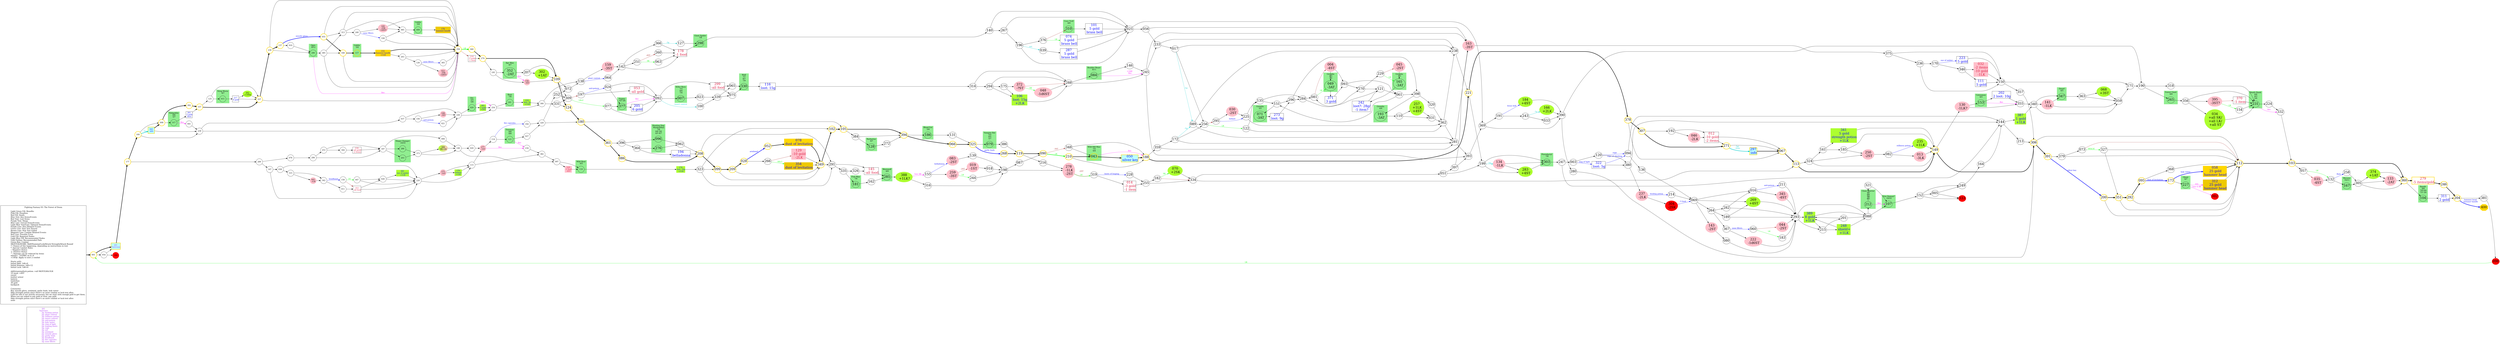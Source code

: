 digraph {
	// graph defaults
	rankdir=LR
	mclimit=50
	nodesep=.3 // changes horizontal separation of nodes
	ranksep=.4 // changes vertical separation of nodes
	node [height=.7
		width=.7
		shape=ellipse
		margin=0]
	edge[weight=5]
	
	subgraph ShopMenu {
		node [fontcolor = "purple" shape = "rect" margin = 0.1]
		shop261 [label = "\261\n Yaztromo\n \
			3g: healing potion\l \
			2g: plant control\l \
			3g: stillness potion\l \
			2g: insect control\l \
			2g: anti-poison\l \
			3g: holy water\l \
			3g: ring of light\l \
			2g: leaping boots \l \
			3g: rope\l \
			3g: net\l \
			3g: armband\l \
			2g: missile glove\l \
			2g: garlic buds\l \
			3g: headband\l \
			3g: fire capsules\l \
			3g: nose filters\l"]
	}

	// a box for a graph label
	// note that you can override the defaults set above
	title [label = "Fighting Fantasy 03: The Forest of Doom\n\n \
		Light Green Fill: Benefits\l \
		Pink Fill: Penalties\l \
		Red Fill: Death\l \
		Blue Text: Key Items/Events\l \
		Red Text: Lost Items\l \
		Purple Text: Shops\l \
		Blue Line: Forced Items/Events\l \
		Light Blue Text/Line: Optional Items/Events\l \
		Purple Line: Dice Related Events\l \
		Green Line: Stat Test Passed\l \
		Brown Line: Stat Test Failed\l \
		Magenta Line: Combat Related Events\l \
		Red Line: Possible Error\l \
		Gold Fill: Required Nodes\l \
		Light Blue Fill: Recommended Nodes\l \
		Gold Outline: Recommended Path\l \
		Green Box: Combat\l \
		SK/ST/LK/AT/AR/: Skill/Stamina/Luck/Attack Strength/Attack Round/\l \
		?: Chance of this happening, depending on instructions in text\l \
		*: Special Combat Rules\l \
		-: Negative Status\l \
		+: Positive Status\l \
		^: Damage can be reduced by items\l \
		shield+: -1EDMG on 4~6\l \
		+1AT@: Apply to next 2 combat\l\l \
		Starts with:\l \
		Initial Skill: 1d6+6\l \
		Initial Stamina: 2d6+12\l \
		Initial Luck: 1d6+6\l\l \
		skill/stamina/luck potion: +all SK/ST/LK&1ILK\l \
		10 meal: +4ST\l \
		sword\l \
		leather armor\l \
		lantern\l \
		tinderbox\l \
		30 gold\l \
		backpack\l\l \
		Comments:\l \
		Buy missile glove, armband, garlic buds, holy water\l \
		Skip strength potion since there's no more combat or luck test after.\l \
		Gold for info is not strictly necessary, but we start with enough gold to get them.\l \
		When you are asked to pay gold or item, pay gold.\l \
		Skip strength potion since there's no more combat or luck test after.\l \
		none\l \
		"
		shape = "box"
		margin = 0.1]

	subgraph Required {
		node [style = "filled" color = "gold" fillcolor = "gold" fontcolor = "blue" shape = "rect"]
		058
		078
		232
		400 [fontcolor = "black" shape = "octagon"]
	}

	subgraph Required2 {
		node [style = "filled" color = "gold2" fillcolor = "gold2" fontcolor = "blue" shape = "rect"]
		176
		312
		354
	}

	subgraph Recommended {
		node [penwidth = 3 color = "gold"]
		001
		261 [shape = "rect" style = "filled" fillcolor = "paleturquoise1" fontcolor = "purple"]
		177
		160
		343 [style = "filled" fillcolor = "paleturquoise1" shape = "rect" fontcolor = "blue"]
		008
		392
		157
		337
		230
		137
		055
		168
		117
		232
		358
		040
		274
		109
		124
		180
		361
		086
		208
		099
		209
		028
		052
		078
		349
		102
		105
		394
		066
		325
		268
		119
		090
		210
		043
		050 [style = "filled" fillcolor = "paleturquoise1" shape = "rect" fontcolor = "blue"]
		188
		221
		378
		307
		271
		297 [style = "filled" fillcolor = "paleturquoise1" shape = "rect" fontcolor = "blue"]
		067
		113
		149
		306
		391
		200
		351
		292
		095
		173
		058
		112
		103
		360
		279 [shape = "rect" fontcolor = "crimson"]
		246
		204
		400
	}
	
	subgraph Optional {
		node [style = "filled" color = "paleturquoise1" fillcolor = "paleturquoise1" fontcolor = "blue" shape = "rect"]
		050
		261
		297
		343
	}

	subgraph Combat {
		style = "filled" color = "palegreen2"

		subgraph cluster_SHAPE_CHANGER {
			label = "Shape Changer\n 10/10"
			203
			286
		}
		
		subgraph cluster_WILD_BOAR {
			label = "Wild Boar\n 6/5"
			118
		}
		
		subgraph cluster_FISH_MAN {
			label = "Fish Man\n 7/6"
			181
		}
		
		subgraph cluster_WEREWOLF {
			label = "Werewolf\n 8/9"
			285
		}
		
		subgraph cluster_GHOUL {
			label = "Ghoul\n 9/7"
			227
		}
		
		subgraph cluster_WYVERN {
			label = "Wyvern\n 10/11"
			167
		}
		
		subgraph cluster_BANDIT {
			label = "Bandit\n 8/6\n 7/6 6/4\n 7/5 5/6"
			104
		}
		
		subgraph cluster_DWARF {
			label = "Dwarf\n 8/5"
			347
		}
		
		subgraph cluster_FOREST_GIANT {
			label = "Forest Giant\n 9/9"
			265
		}
		
		subgraph cluster_DEATH_HAWK {
			label = "Death Hawk\n 4/4\n 4/3\n 5/4"
			231
		}
		
		subgraph cluster_CATWOMAN {
			label = "Catwoman\n 8/5"
			153
		}
		
		subgraph cluster_PTERODACTYL {
			label = "Pterodactyl\n 7/8"
			303
		}
		
		subgraph cluster_CLONE_WARRIOR {
			label = "Clone Warrior\n 5/5\n 6/4\n 5/6\n 6/5"
			212
		}
		
		subgraph cluster_FIRE_DEMON {
			label = "Fire Domon*\n 10/10"
			107
		}
		
		subgraph cluster_WILD_HILL_MAN {
			label = "Wild Hill Man\n 7/5\n 6/4"
			043
		}
		
		subgraph cluster_GREMLIN {
			label = "Gremlin\n 5/3"
			165 [label = "\N\n -3AT"]
		}
		
		subgraph cluster_GREMLIN2 {
			label = "Gremlin\n 4/3\n 3/2"
			049 [label = "\N\n -3AT"]
		}
		
		subgraph cluster_GREMLIN3 {
			label = "Gremlin\n 5/5"
			071 [label = "\N\n -3AT"]
		}
		
		subgraph cluster_GREMLIN4 {
			label = "Gremlin\n 4/4"
			193 [label = "\N\n -3AT"]
		}
		
		subgraph cluster_BARBARIAN {
			label = "Barbarian\n 9/7"
			128
		}
		
		subgraph cluster_BLOOD_EEL {
			label = "Blood Eel\n 5/4"
			186
		}
		
		subgraph cluster_VAMPIRE_BAT {
			label = "Vampire Bat\n 5/5\n 6/5\n 5/7"
			079
		}
		
		subgraph cluster_TREEMAN {
			label = "Treeman\n 8/8\n 8/8"
			123
		}
		
		subgraph cluster_HUNTING_DOG_MASKED_MAN {
			label = "Hunting Dog\n MaskedMan\n 7/6\n 6/6 5/6\n 6/5 8/7"
			096
			276
		}
		
		subgraph cluster_PYGMY {
			label = "Pygmy\n 5/5 5/6"
			377
		}
		
		subgraph cluster_KILLER_BEES {
			label = "Killer Bees\n 7/3\n 8/4\n 7/4"
			007
		}
		
		subgraph cluster_WOLF {
			label = "Wolf\n 7/7\n 8/7\n 7/9"
			330
		}
		
		subgraph cluster_BOULDER_BEAST {
			label = "Boulder Beast\n 8/11"
			084
		}
		
		subgraph cluster_GIANT_SPIDER {
			label = "Giant Spider\n 7/8"
			298
		}
		
		subgraph cluster_CAVE_TROLL {
			label = "Cave Troll\n 8/9"
			310
		}
		
		subgraph cluster_HOBGOBLIN {
			label = "Hobgoblin\n 6/6\n 5/7"
			317
		}
		
		subgraph cluster_STING_WORM {
			label = "Sting Worm\n 8/7"
			015
		}
		
		subgraph cluster_ORC {
			label = "Orc\n 5/5\n 5/6"
			029
		}
		
		subgraph cluster_BEAR {
			label = "Bear\n 7/8"
			241
		}
		
		subgraph cluster_GOBLIN {
			label = "Goblin\n 5/4"
			009
		}
		
		subgraph cluster_GOBLIN2 {
			label = "Goblin\n 5/4"
			117
		}
		
		subgraph cluster_OGRE {
			label = "Ogre\n 8/12"
			290
		}
		
		subgraph cluster_APE_MAN {
			label = "Ape Man\n 8/7"
			352 [label = "\N\n -2AT"]
		}
	}

	subgraph Death {
		node [style = "filled" color = "red"]
		002
		098
		304 [label = "\N\n -2SK"]
		333
		399
	}

	subgraph Boost {
		node [style = "filled" color = "greenyellow"]
		034 [label = "\N\n +all SK/\n +all LK/\n +all ST"]
		068 [label = "\N\n +3ST"]
		070 [label = "\N\n +2SK"]
		091 [shape = "rect" fontcolor = "blue" label = "\N\n eye of amber\n +1LK"]
		106 [shape = "rect" fontcolor = "blue" label = "\N\n loot: 15g\n +2LK"]
		166 [label = "\N\n +2LK"]
		174 [shape = "rect" fontcolor = "blue" label = "\N\n loot: 10g\n +1LK"]
		179 [shape = "rect" fontcolor = "blue" label = "\N\n helmet\n +1AT"]
		184 [label = "\N\n +4ST"]
		219 [shape = "rect" fontcolor = "blue" label = "\N\n loot: 5g\n +1LK"]
		232 [shape = "rect" fontcolor = "blue" label = "\N\n hammer handle\n +1LK"]
		235 [label = "\N\n +1LK"]
		248 [shape = "rect" fontcolor = "blue" label = "\N\n shield+\n +1LK"]
		257 [label = "\N\n +1LK\n +4ST"]
		262 [label = "\N\n +1AT@"]
		269 [label = "\N\n +4ST"]
		283 [label = "\N\n +4ST"]
		302 [label = "\N\n +1AT"]
		308 [color = "greenyellow:pink" label = "\N\n SK&harr;LK"]
		341 [shape = "rect" fontcolor = "blue" label = "\N\n 5 gold\n strength potion\n +1LK"]
		374 [label = "\N\n +1AT"]
		383 [shape = "rect" fontcolor = "blue" label = "\N\n 2 gold\n +2ST"]
		387 [shape = "rect" fontcolor = "blue" label = "\N\n 1 gold\n +1LK"]
		388 [label = "\N\n +1LK?"]
		389 [shape = "rect" fontcolor = "blue" label = "\N\n 8 gold\n +1LK"]
	}

	subgraph Damage {
		node [style = "filled" color = "pink"]
		004 [label = "\N\n -4ST"]
		013 [label = "\N\n -3LK"]
		019 [label = "\N\n -1ST"]
		022 [label = "\N\n -2SK\n -1d6ST"]
		030 [label = "\N\n -2ST"]
		032 [shape = "rect" fontcolor = "crimson" label = "\N\n -2 items\n -10 gold\n -1LK"]
		035 [label = "\N\n -4ST"]
		042 [label = "\N\n -1LK"]
		044 [label = "\N\n -2ST"]
		045 [label = "\N\n -2ST"]
		046 [label = "\N\n -2LK"]
		048 [label = "\N\n -1d6ST"]
		083 [label = "\N\n -2ST"]
		108 [label = "\N\n -3ST"]
		129 [shape = "rect" fontcolor = "crimson" label = "\N\n -10 gold\n -2LK"]
		130 [label = "\N\n -1LK?"]
		133 [label = "\N\n -2AT"]
		134 [label = "\N\n -1LK"]
		141 [label = "\N\n -1LK"]
		143 [label = "\N\n -2ST"]
		156 [label = "\N\n -3ST"]
		159 [label = "\N\n -3ST"]
		163 [label = "\N\n -3ST"]
		169 [label = "\N\n -2SK\n -1d6ST"]
		222 [label = "\N\n -1d6ST"]
		237 [label = "\N\n -2LK"]
		250 [label = "\N\n -2ST"]
		259 [label = "\N\n -3ST"]
		275 [label = "\N\n -1ST"]
		277 [label = "\N\n -1ST"]
		278 [label = "\N\n -1LK\n -2ST"]
		328 [shape = "rect" fontcolor = "crimson" label = "\N\n -1 food\n -4ST"]
		345 [label = "\N\n -4ST"]
		372 [label = "\N\n -?ST"]
		395 [label = "\N\n -3ST?"]
	}

	subgraph Key_Item {
		node [fontcolor = "blue" shape = "rect"]
		012 [label = "\N\n -10 gold\n -2 items" fontcolor = "crimson"]
		014 [label = "\N\n -3 gold\n -1 item" fontcolor = "crimson"]
		036 [label = "\N\n -all gold/\n -2 items" fontcolor = "crimson"]
		050 [label = "\N\n silver key"]
		053 [label = "\N\n -all gold" fontcolor = "crimson"]
		058 [label = "\N\n 25 gold\n hammer head"]
		074 [label = "\N\n 5 gold\n brass bell"]
		078 [label = "\N\n dust of levitation"]
		101 [label = "\N\n 5 gold\n brass bell"]
		111 [label = "\N\n 5 gold"]
		116 [label = "\N\n loot: 15g"]
		145 [label = "\N\n -all food" fontcolor = "crimson"]
		176 [label = "\N\n hammer handle"]
		178 [label = "\N\n -1 food" fontcolor = "crimson"]
		194 [label = "\N\n belladonna"]
		202 [label = "\N\n 2 loot: 10g"]
		205 [label = "\N\n 6 gold"]
		217 [label = "\N\n 4 gold"]
		218 [label = "\N\n -5 gold/\n -1 item" fontcolor = "crimson"]
		223 [label = "\N\n 5 gold"]
		242 [label = "\N\n loot?: 28g/\n -1 item?"]
		273 [label = "\N\n loot: 9g"]
		279 [label = "\N\n -5 items/gold" fontcolor = "crimson"]
		287 [label = "\N\n 5 gold\n brass bell"]
		297 [label = "\N\n info" tooltip = "goblin in crypt north in forest"]
		299 [label = "\N\n -all food" fontcolor = "crimson"]
		301 [label = "\N\n 3 gold\n flute"]
		311 [label = "\N\n 2 gold"]
		312 [label = "\N\n 25 gold\n hammer head"]
		322 [label = "\N\n loot: 5g"]
		343 [label = "\N\n info" tooltip = "go north"]
		353 [label = "\N\n -all food" fontcolor = "crimson"]
		354 [label = "\N\n dust of levitation"]
		370 [label = "\N\n -1 item" fontcolor = "crimson"]
		371 [label = "\N\n 3 gold"]
	}
	
	subgraph Shop {
		node [fontcolor = "purple" shape = "rect"]
		261 [label = "\N\n Yaztromo"]
	}

	title -> 001 [penwidth = 3]
	001 -> 261 [penwidth = 3]
	001 -> 054
	003 -> 322 [color = "blue" fontcolor = "blue" label = "ring of light"]
	003 -> 120
	004 -> 049
	004 -> 093
	005 -> 333
	005 -> 249
	006 -> 148
	007 -> 023
	008 -> 317
	008 -> 392 [penwidth = 3]
	009 -> 176
	010 -> 290
	011 -> 353
	012 -> 271
	012 -> 067
	013 -> 149
	014 -> 255
	015 -> 217
	016 -> 211 [color = "blue" fontcolor = "blue" label = "anti-poison"]
	016 -> 345
	017 -> 089 [color = "cyan3" fontcolor = "cyan3" label = "-1g"]
	017 -> 256
	017 -> 238
	018 -> 198
	019 -> 018
	020 -> 277
	021 -> 226
	022 -> 358
	023 -> 339
	024 -> 377
	024 -> 092
	025 -> 369
	025 -> 056
	026 -> 091
	026 -> 220
	027 -> 329
	028 -> 052 [penwidth = 3 color = "blue" fontcolor = "blue" label = "armband"]
	028 -> 266
	029 -> 383
	029 -> 254 [color = "magenta" fontcolor = "magenta" label = "flee"]
	030 -> 225
	031 -> 362
	032 -> 150
	033 -> 390
	034 -> 231
	035 -> 132
	036 -> 187
	037 -> 226
	037 -> 336
	038 -> 315
	038 -> 220
	039 -> 287
	040 -> 274 [penwidth = 3]
	041 -> 239
	042 -> 342
	043 -> 050 [penwidth = 3]
	043 -> 188 [color = "magenta" fontcolor = "magenta" label = "flee"]
	044 -> 293
	045 -> 165
	046 -> 012
	047 -> 026
	047 -> 220
	048 -> 288
	049 -> 371
	050 -> 188 [penwidth = 3]
	051 -> 199
	051 -> 397
	052 -> 078 [penwidth = 3]
	053 -> 092
	054 -> 399
	054 -> 261
	055 -> 168 [penwidth = 3]
	055 -> 313
	055 -> 358
	056 -> 233
	056 -> 163
	057 -> 132 [color = "green" fontcolor = "green" label = "LK"]
	057 -> 035 [color = "brown"]
	058 -> 112 [penwidth = 3]
	059 -> 171
	060 -> 183 [color = "green" fontcolor = "green" label = "LK"]
	060 -> 044 [color = "brown"]
	061 -> 398
	061 -> 151
	062 -> 208
	063 -> 178
	064 -> 142
	065 -> 330
	066 -> 325 [penwidth = 3]
	067 -> 113 [penwidth = 3]
	068 -> 059
	069 -> 264
	069 -> 143
	069 -> 269
	069 -> 016
	070 -> 334
	071 -> 273
	072 -> 138
	073 -> 327 [color = "green" fontcolor = "green" label = "SK&LK"]
	073 -> 112 [color = "brown"]
	074 -> 025
	075 -> 330
	076 -> 206
	077 -> 377
	077 -> 092
	078 -> 349 [penwidth = 3]
	079 -> 386
	080 -> 293
	081 -> 049 [color = "green" fontcolor = "green" label = "LK"]
	081 -> 004 [color = "brown"]
	082 -> 235 [color = "blue" fontcolor = "blue" label = "stillness potion"]
	082 -> 013
	083 -> 139
	084 -> 146
	084 -> 245 [color = "magenta" fontcolor = "magenta" label = ">3AR\n flee"]
	085 -> 009
	085 -> 358
	086 -> 208 [penwidth = 3]
	087 -> 090
	088 -> 212
	088 -> 107
	089 -> 256
	089 -> 281
	089 -> 238
	090 -> 210 [penwidth = 3 color = "green" fontcolor = "green" label = "LK"]
	090 -> 348 [color = "brown" fontcolor = "brown" label = "-3ST"]
	091 -> 220
	092 -> 299
	092 -> 007
	092 -> 100 [color = "cyan3" fontcolor = "cyan3" label = "insect control"]
	093 -> 061
	093 -> 270
	094 -> 136
	094 -> 144
	095 -> 173 [penwidth = 3 color = "blue" fontcolor = "blue" label = "dust of levitation"]
	095 -> 368
	096 -> 062
	097 -> 328
	097 -> 118
	001 -> 098 [dir = back color = "green" fontcolor = "green" label = "LK"]
	099 -> 209 [penwidth = 3]
	099 -> 349
	100 -> 339
	101 -> 025
	102 -> 105 [penwidth = 3]
	103 -> 057
	103 -> 360 [penwidth = 3]
	104 -> 311
	105 -> 384
	105 -> 394 [penwidth = 3]
	106 -> 288
	107 -> 152
	108 -> 226
	109 -> 124 [penwidth = 3]
	109 -> 072
	109 -> 309
	110 -> 257
	110 -> 031
	111 -> 150
	112 -> 103 [penwidth = 3]
	113 -> 324
	113 -> 149 [penwidth = 3]
	114 -> 350 [color = "blue" fontcolor = "blue" label = "fire capsules"]
	114 -> 123
	115 -> 382
	115 -> 277
	116 -> 314
	117 -> 232 [penwidth = 3]
	118 -> 174
	119 -> 090 [penwidth = 3]
	119 -> 216
	120 -> 094 [color = "blue" fontcolor = "blue" label = "rope"]
	120 -> 380
	121 -> 061
	121 -> 081
	122 -> 135
	122 -> 362
	123 -> 027
	123 -> 234 [color = "magenta" fontcolor = "magenta" label = "flee"]
	124 -> 180 [penwidth = 3]
	125 -> 337
	125 -> 015
	126 -> 365 [color = "blue" fontcolor = "blue" label = "nose filters"]
	126 -> 022
	127 -> 298
	128 -> 272
	129 -> 349
	130 -> 153
	130 -> 355
	131 -> 325
	132 -> 258 [color = "blue" fontcolor = "blue" label = "flute"]
	132 -> 167
	133 -> 360
	134 -> 283
	134 -> 303
	135 -> 284
	135 -> 151
	136 -> 069
	137 -> 055 [penwidth = 3 color = "blue" fontcolor = "blue" label = "missile glove"]
	137 -> 010
	138 -> 064 [color = "blue" fontcolor = "blue" label = "plant control"]
	138 -> 159
	139 -> 198
	140 -> 025
	140 -> 267
	141 -> 347
	141 -> 059
	142 -> 366
	142 -> 178
	142 -> 251
	143 -> 080
	144 -> 213
	144 -> 387
	145 -> 285
	146 -> 245
	147 -> 038
	147 -> 220
	148 -> 097
	148 -> 020
	149 -> 130
	149 -> 306 [penwidth = 3]
	150 -> 357
	150 -> 171
	151 -> 071
	151 -> 296
	152 -> 333
	152 -> 005
	152 -> 249
	153 -> 202
	153 -> 355 [color = "magenta" fontcolor = "magenta" label = "flee"]
	154 -> 231
	155 -> 083 [color = "blue" fontcolor = "blue" label = "belladonna"]
	155 -> 259
	156 -> 109
	157 -> 125
	157 -> 337 [penwidth = 3]
	158 -> 047 [color = "green" fontcolor = "green" label = "LK"]
	158 -> 353 [color = "brown"]
	159 -> 142
	160 -> 343 [penwidth = 3 color = "cyan3" fontcolor = "cyan3" label = "-1g"]
	160 -> 008
	160 -> 239
	161 -> 185
	161 -> 341
	162 -> 285
	163 -> 375
	164 -> 144
	165 -> 242
	166 -> 390
	167 -> 305
	168 -> 117 [penwidth = 3]
	168 -> 358
	169 -> 085
	169 -> 358
	170 -> 223 [color = "blue" fontcolor = "blue" label = "eye of amber"]
	170 -> 346
	171 -> 190
	172 -> 089 [color = "cyan3" fontcolor = "cyan3" label = "-1g"]
	172 -> 256
	172 -> 281
	173 -> 058 [penwidth = 3 color = "blue" fontcolor = "blue" label = "holy water"]
	173 -> 227
	174 -> 323
	175 -> 372
	175 -> 106
	176 -> 358
	177 -> 289
	177 -> 160 [penwidth = 3]
	178 -> 298
	179 -> 115
	180 -> 105
	180 -> 361 [penwidth = 3]
	181 -> 162
	182 -> 070 [color = "green" fontcolor = "green" label = "SK"]
	182 -> 334 [color = "brown"]
	183 -> 293
	184 -> 390
	185 -> 250
	185 -> 149
	186 -> 131
	187 -> 286
	187 -> 203
	187 -> 006
	188 -> 359
	188 -> 221 [penwidth = 3]
	189 -> 269
	189 -> 293
	190 -> 265
	190 -> 318
	191 -> 184 [color = "blue" fontcolor = "blue" label = "brass bell"]
	191 -> 243
	192 -> 012
	192 -> 046
	193 -> 110
	194 -> 208
	195 -> 352
	195 -> 156
	196 -> 376
	196 -> 039 [color = "cyan3" fontcolor = "cyan3" label = "net"]
	196 -> 025
	197 -> 024 [color = "blue" fontcolor = "blue" label = "anti-poison"]
	197 -> 053
	198 -> 278
	198 -> 087
	199 -> 134 [color = "cyan3" fontcolor = "cyan3" label = "-1g"]
	199 -> 283
	199 -> 303
	200 -> 351 [penwidth = 3]
	200 -> 112
	201 -> 389
	201 -> 088
	202 -> 355
	203 -> 373
	204 -> 400 [penwidth = 3 color = "blue" fontcolor = "blue" label = "hammer head\n hammer handle"]
	204 -> 381
	205 -> 092
	206 -> 253
	206 -> 187
	207 -> 302
	207 -> 109
	208 -> 099 [penwidth = 3]
	208 -> 291
	209 -> 028 [penwidth = 3]
	209 -> 349
	210 -> 043 [penwidth = 3]
	210 -> 188
	211 -> 293
	212 -> 321
	212 -> 107 [color = "magenta" fontcolor = "magenta" label = "flee"]
	213 -> 306
	214 -> 069
	215 -> 248
	215 -> 201
	216 -> 278
	217 -> 262
	217 -> 337
	218 -> 274
	219 -> 300
	220 -> 275
	220 -> 115
	221 -> 378 [penwidth = 3]
	221 -> 199
	222 -> 293
	223 -> 150
	224 -> 332
	225 -> 135
	225 -> 362
	226 -> 029
	226 -> 254
	227 -> 312 [color = "magenta" fontcolor = "magenta" label = "win"]
	227 -> 002 [color = "magenta" fontcolor = "magenta" label = "lose 4 AR"]
	228 -> 255
	229 -> 165 [color = "green" fontcolor = "green" label = "LK"]
	229 -> 045 [color = "brown"]
	230 -> 137 [penwidth = 3]
	230 -> 290
	230 -> 358
	231 -> 224
	231 -> 332 [color = "magenta" fontcolor = "magenta" label = "flee"]
	232 -> 263
	232 -> 358 [penwidth = 3]
	233 -> 017
	233 -> 238
	234 -> 382
	235 -> 149
	236 -> 170
	236 -> 150
	237 -> 214 [color = "blue" fontcolor = "blue" label = "healing potion"]
	237 -> 304
	238 -> 221
	239 -> 037
	239 -> 226
	240 -> 338 [color = "blue" fontcolor = "blue" label = "nose filters"]
	240 -> 169
	241 -> 219
	242 -> 121
	243 -> 166 [color = "cyan3" fontcolor = "cyan3" label = "-1g"]
	243 -> 033
	244 -> 198
	245 -> 163
	245 -> 233
	245 -> 393
	246 -> 204 [penwidth = 3]
	247 -> 003
	247 -> 144
	248 -> 389
	248 -> 088
	249 -> 164
	250 -> 082
	251 -> 063 [color = "green" fontcolor = "green" label = "SK"]
	251 -> 260 [color = "brown" fontcolor = "brown" label = "-4ST"]
	252 -> 309
	252 -> 072
	253 -> 344
	253 -> 187
	254 -> 241
	254 -> 300
	255 -> 182
	255 -> 334
	256 -> 122 [color = "green" fontcolor = "green" label = "LK"]
	256 -> 295 [color = "brown"]
	257 -> 031
	258 -> 305
	259 -> 244 [color = "green" fontcolor = "green" label = "LK"]
	259 -> 019 [color = "brown" fontcolor = "brown" label = "-2ST"]
	260 -> 178
	261 -> 177 [penwidth = 3]
	262 -> 337
	263 -> 126
	263 -> 358
	264 -> 367
	264 -> 189
	264 -> 282
	265 -> 356
	266 -> 354 [color = "green" fontcolor = "green" label = "SKx3"]
	266 -> 129 [color = "brown"]
	267 -> 196
	267 -> 025
	268 -> 119 [penwidth = 3]
	269 -> 293
	270 -> 229
	270 -> 121
	271 -> 297 [penwidth = 3 color = "cyan3" fontcolor = "cyan3" label = "-5g/\n -item"]
	271 -> 067
	272 -> 394
	273 -> 296
	274 -> 195
	274 -> 109 [penwidth = 3]
	275 -> 179
	275 -> 115
	276 -> 062
	277 -> 234 [color = "magenta" fontcolor = "magenta" label = "flee"]
	277 -> 114
	278 -> 319 [color = "green:brown" fontcolor = "green" label = "LK"]
	278 -> 319 [color = "invis" fontcolor = "brown" label = "-2ST"]
	279 -> 246 [penwidth = 3]
	280 -> 306
	281 -> 163
	281 -> 393
	282 -> 016
	282 -> 293
	283 -> 303
	284 -> 081
	284 -> 270
	285 -> 388
	286 -> 373
	287 -> 025
	288 -> 084
	288 -> 245
	289 -> 076
	289 -> 147
	290 -> 385
	290 -> 358 [color = "magenta" fontcolor = "magenta" label = "flee"]
	291 -> 335
	291 -> 145
	292 -> 095 [penwidth = 3]
	292 -> 112
	293 -> 215
	293 -> 389
	293 -> 088
	294 -> 106
	294 -> 175
	294 -> 288
	295 -> 225 [color = "blue" fontcolor = "blue" label = "helmet"]
	295 -> 030
	296 -> 398
	296 -> 284
	297 -> 067 [penwidth = 3]
	298 -> 140
	299 -> 065
	299 -> 075
	300 -> 138
	300 -> 331
	301 -> 157
	302 -> 109
	303 -> 247
	304 -> 069 [color = "blue" fontcolor = "blue" label = "-5 food"]
	305 -> 374
	305 -> 133
	305 -> 360
	306 -> 391 [penwidth = 3]
	306 -> 112
	307 -> 192
	307 -> 271 [penwidth = 3]
	308 -> 148
	309 -> 077 [color = "green" fontcolor = "green" label = "LKx2"]
	309 -> 197 [color = "brown"]
	310 -> 101
	311 -> 204
	312 -> 112
	313 -> 240
	313 -> 085
	313 -> 358
	314 -> 294
	314 -> 288
	315 -> 042
	315 -> 342
	316 -> 198
	317 -> 301
	317 -> 041 [color = "magenta" fontcolor = "magenta" label = "flee"]
	318 -> 231
	319 -> 228 [color = "blue" fontcolor = "blue" label = "boots of leaping"]
	319 -> 014
	320 -> 362
	321 -> 107
	322 -> 094 [color = "blue" fontcolor = "blue" label = "rope of climbing"]
	322 -> 380
	323 -> 291
	323 -> 099
	323 -> 102
	324 -> 250
	324 -> 161
	324 -> 149
	325 -> 268 [penwidth = 3 color = "blue" fontcolor = "blue" label = "garlic buds"]
	325 -> 079
	326 -> 145
	327 -> 351
	327 -> 112
	328 -> 118
	329 -> 180
	329 -> 252
	330 -> 116
	331 -> 124
	331 -> 309
	332 -> 103
	334 -> 113
	334 -> 051
	335 -> 181
	335 -> 326
	336 -> 021 [color = "blue" fontcolor = "blue" label = "anti-poison"]
	336 -> 108
	337 -> 230 [penwidth = 3]
	337 -> 358
	338 -> 085
	338 -> 358
	339 -> 065
	339 -> 075
	340 -> 141
	340 -> 347
	340 -> 059
	341 -> 149
	342 -> 158 [color = "blue" fontcolor = "blue" label = "headband"]
	342 -> 011
	343 -> 008 [penwidth = 3]
	343 -> 239
	344 -> 036
	345 -> 293
	346 -> 032
	346 -> 111
	347 -> 363
	348 -> 043
	348 -> 188
	349 -> 291
	349 -> 102 [penwidth = 3]
	350 -> 329
	351 -> 292 [penwidth = 3]
	351 -> 112
	352 -> 207
	352 -> 156 [color = "magenta" fontcolor = "magenta" label = "flee"]
	353 -> 026
	353 -> 220
	354 -> 349
	355 -> 340
	356 -> 034
	356 -> 395
	356 -> 231
	357 -> 306
	358 -> 040 [penwidth = 3 color = "green" fontcolor = "green" label = "LK"]
	358 -> 218 [color = "brown"]
	359 -> 172
	359 -> 281
	360 -> 279 [penwidth = 3]
	360 -> 104
	361 -> 396
	361 -> 086 [penwidth = 3]
	362 -> 281
	362 -> 238
	363 -> 068
	363 -> 059
	364 -> 276
	364 -> 194
	365 -> 358
	366 -> 127 [color = "cyan3" fontcolor = "cyan3" label = "-3g"]
	366 -> 178
	367 -> 060 [color = "blue" fontcolor = "blue" label = "nose filters"]
	367 -> 222
	368 -> 112
	369 -> 191
	369 -> 390
	370 -> 231
	371 -> 093
	372 -> 048 [color = "green" fontcolor = "green" label = "SK"]
	372 -> 288 [color = "brown"]
	373 -> 308
	373 -> 148
	374 -> 133 [dir = both]
	374 -> 360
	375 -> 150
	375 -> 236
	376 -> 074 [color = "green" fontcolor = "green" label = "LK"]
	376 -> 310 [color = "brown"]
	377 -> 205
	377 -> 092 [color = "magenta" fontcolor = "magenta" label = "flee"]
	378 -> 307 [penwidth = 3]
	378 -> 067
	379 -> 073
	379 -> 112
	380 -> 237
	380 -> 144
	381 -> 098
	382 -> 097
	383 -> 254
	384 -> 128
	384 -> 394
	385 -> 168
	385 -> 313
	385 -> 358
	386 -> 119
	387 -> 340
	388 -> 155 [color = "magenta" fontcolor = "magenta" label = "lose AR"]
	388 -> 316
	389 -> 215
	389 -> 088
	390 -> 190
	390 -> 280
	391 -> 200 [penwidth = 3 color = "blue" fontcolor = "blue" label = "silver key"]
	391 -> 379
	392 -> 157 [penwidth = 3]
	393 -> 369
	394 -> 066 [penwidth = 3]
	394 -> 186
	395 -> 154 [color = "green" fontcolor = "green" label = "LK"]
	395 -> 370 [color = "brown"]
	396 -> 364
	396 -> 096
	397 -> 163
	397 -> 393
	398 -> 320
	398 -> 193
	
	002 [fontsize=25]
	003 [fontsize=25]
	004 [fontsize=25]
	005 [fontsize=25]
	007 [fontsize=25]
	012 [fontsize=25]
	013 [fontsize=25]
	014 [fontsize=25]
	016 [fontsize=25]
	017 [fontsize=25]
	018 [fontsize=25]
	019 [fontsize=25]
	023 [fontsize=25]
	024 [fontsize=25]
	025 [fontsize=25]
	028 [fontsize=25]
	030 [fontsize=25]
	031 [fontsize=25]
	032 [fontsize=25]
	033 [fontsize=25]
	034 [fontsize=25]
	035 [fontsize=25]
	039 [fontsize=25]
	043 [fontsize=25]
	044 [fontsize=25]
	045 [fontsize=25]
	046 [fontsize=25]
	048 [fontsize=25]
	049 [fontsize=25]
	050 [fontsize=25]
	051 [fontsize=25]
	052 [fontsize=25]
	053 [fontsize=25]
	056 [fontsize=25]
	057 [fontsize=25]
	058 [fontsize=25]
	059 [fontsize=25]
	060 [fontsize=25]
	061 [fontsize=25]
	062 [fontsize=25]
	063 [fontsize=25]
	064 [fontsize=25]
	065 [fontsize=25]
	066 [fontsize=25]
	067 [fontsize=25]
	068 [fontsize=25]
	069 [fontsize=25]
	070 [fontsize=25]
	071 [fontsize=25]
	072 [fontsize=25]
	073 [fontsize=25]
	074 [fontsize=25]
	075 [fontsize=25]
	077 [fontsize=25]
	078 [fontsize=25]
	079 [fontsize=25]
	080 [fontsize=25]
	081 [fontsize=25]
	082 [fontsize=25]
	083 [fontsize=25]
	084 [fontsize=25]
	086 [fontsize=25]
	087 [fontsize=25]
	088 [fontsize=25]
	089 [fontsize=25]
	090 [fontsize=25]
	092 [fontsize=25]
	093 [fontsize=25]
	094 [fontsize=25]
	095 [fontsize=25]
	096 [fontsize=25]
	098 [fontsize=25]
	099 [fontsize=25]
	100 [fontsize=25]
	101 [fontsize=25]
	102 [fontsize=25]
	103 [fontsize=25]
	104 [fontsize=25]
	105 [fontsize=25]
	106 [fontsize=25]
	107 [fontsize=25]
	109 [fontsize=25]
	110 [fontsize=25]
	111 [fontsize=25]
	112 [fontsize=25]
	113 [fontsize=25]
	116 [fontsize=25]
	119 [fontsize=25]
	120 [fontsize=25]
	121 [fontsize=25]
	122 [fontsize=25]
	124 [fontsize=25]
	127 [fontsize=25]
	128 [fontsize=25]
	129 [fontsize=25]
	130 [fontsize=25]
	131 [fontsize=25]
	132 [fontsize=25]
	133 [fontsize=25]
	134 [fontsize=25]
	135 [fontsize=25]
	136 [fontsize=25]
	138 [fontsize=25]
	139 [fontsize=25]
	140 [fontsize=25]
	141 [fontsize=25]
	142 [fontsize=25]
	143 [fontsize=25]
	144 [fontsize=25]
	145 [fontsize=25]
	146 [fontsize=25]
	149 [fontsize=25]
	150 [fontsize=25]
	151 [fontsize=25]
	152 [fontsize=25]
	153 [fontsize=25]
	154 [fontsize=25]
	155 [fontsize=25]
	159 [fontsize=25]
	161 [fontsize=25]
	162 [fontsize=25]
	163 [fontsize=25]
	164 [fontsize=25]
	165 [fontsize=25]
	166 [fontsize=25]
	167 [fontsize=25]
	170 [fontsize=25]
	171 [fontsize=25]
	172 [fontsize=25]
	173 [fontsize=25]
	175 [fontsize=25]
	178 [fontsize=25]
	180 [fontsize=25]
	181 [fontsize=25]
	182 [fontsize=25]
	183 [fontsize=25]
	184 [fontsize=25]
	185 [fontsize=25]
	186 [fontsize=25]
	188 [fontsize=25]
	189 [fontsize=25]
	190 [fontsize=25]
	191 [fontsize=25]
	192 [fontsize=25]
	193 [fontsize=25]
	194 [fontsize=25]
	196 [fontsize=25]
	197 [fontsize=25]
	198 [fontsize=25]
	199 [fontsize=25]
	200 [fontsize=25]
	201 [fontsize=25]
	202 [fontsize=25]
	204 [fontsize=25]
	205 [fontsize=25]
	207 [fontsize=25]
	208 [fontsize=25]
	209 [fontsize=25]
	210 [fontsize=25]
	211 [fontsize=25]
	212 [fontsize=25]
	213 [fontsize=25]
	214 [fontsize=25]
	215 [fontsize=25]
	216 [fontsize=25]
	221 [fontsize=25]
	222 [fontsize=25]
	223 [fontsize=25]
	224 [fontsize=25]
	225 [fontsize=25]
	227 [fontsize=25]
	228 [fontsize=25]
	229 [fontsize=25]
	231 [fontsize=25]
	233 [fontsize=25]
	235 [fontsize=25]
	236 [fontsize=25]
	237 [fontsize=25]
	238 [fontsize=25]
	242 [fontsize=25]
	243 [fontsize=25]
	244 [fontsize=25]
	245 [fontsize=25]
	246 [fontsize=25]
	247 [fontsize=25]
	248 [fontsize=25]
	249 [fontsize=25]
	250 [fontsize=25]
	251 [fontsize=25]
	252 [fontsize=25]
	255 [fontsize=25]
	256 [fontsize=25]
	257 [fontsize=25]
	258 [fontsize=25]
	259 [fontsize=25]
	260 [fontsize=25]
	264 [fontsize=25]
	265 [fontsize=25]
	266 [fontsize=25]
	267 [fontsize=25]
	268 [fontsize=25]
	269 [fontsize=25]
	270 [fontsize=25]
	271 [fontsize=25]
	272 [fontsize=25]
	273 [fontsize=25]
	276 [fontsize=25]
	278 [fontsize=25]
	279 [fontsize=25]
	280 [fontsize=25]
	281 [fontsize=25]
	282 [fontsize=25]
	283 [fontsize=25]
	284 [fontsize=25]
	285 [fontsize=25]
	287 [fontsize=25]
	288 [fontsize=25]
	291 [fontsize=25]
	292 [fontsize=25]
	293 [fontsize=25]
	294 [fontsize=25]
	295 [fontsize=25]
	296 [fontsize=25]
	297 [fontsize=25]
	298 [fontsize=25]
	299 [fontsize=25]
	302 [fontsize=25]
	303 [fontsize=25]
	304 [fontsize=25]
	305 [fontsize=25]
	306 [fontsize=25]
	307 [fontsize=25]
	309 [fontsize=25]
	310 [fontsize=25]
	311 [fontsize=25]
	312 [fontsize=25]
	314 [fontsize=25]
	316 [fontsize=25]
	318 [fontsize=25]
	319 [fontsize=25]
	320 [fontsize=25]
	321 [fontsize=25]
	322 [fontsize=25]
	323 [fontsize=25]
	324 [fontsize=25]
	325 [fontsize=25]
	326 [fontsize=25]
	327 [fontsize=25]
	330 [fontsize=25]
	331 [fontsize=25]
	332 [fontsize=25]
	333 [fontsize=25]
	334 [fontsize=25]
	335 [fontsize=25]
	339 [fontsize=25]
	340 [fontsize=25]
	341 [fontsize=25]
	345 [fontsize=25]
	346 [fontsize=25]
	347 [fontsize=25]
	348 [fontsize=25]
	349 [fontsize=25]
	351 [fontsize=25]
	352 [fontsize=25]
	354 [fontsize=25]
	355 [fontsize=25]
	356 [fontsize=25]
	357 [fontsize=25]
	359 [fontsize=25]
	360 [fontsize=25]
	361 [fontsize=25]
	362 [fontsize=25]
	363 [fontsize=25]
	364 [fontsize=25]
	366 [fontsize=25]
	367 [fontsize=25]
	368 [fontsize=25]
	369 [fontsize=25]
	370 [fontsize=25]
	371 [fontsize=25]
	372 [fontsize=25]
	374 [fontsize=25]
	375 [fontsize=25]
	376 [fontsize=25]
	377 [fontsize=25]
	378 [fontsize=25]
	379 [fontsize=25]
	380 [fontsize=25]
	381 [fontsize=25]
	384 [fontsize=25]
	386 [fontsize=25]
	387 [fontsize=25]
	388 [fontsize=25]
	389 [fontsize=25]
	390 [fontsize=25]
	391 [fontsize=25]
	393 [fontsize=25]
	394 [fontsize=25]
	395 [fontsize=25]
	396 [fontsize=25]
	397 [fontsize=25]
	398 [fontsize=25]
	400 [fontsize=25]
}
